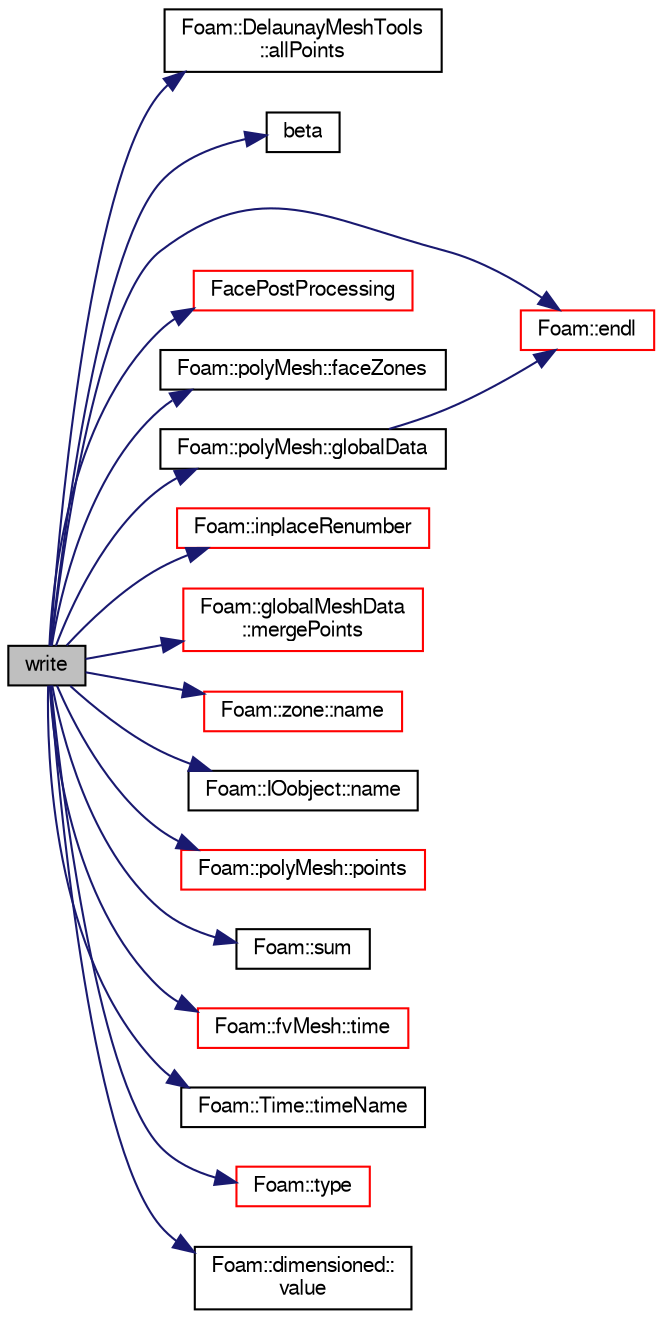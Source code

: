 digraph "write"
{
  bgcolor="transparent";
  edge [fontname="FreeSans",fontsize="10",labelfontname="FreeSans",labelfontsize="10"];
  node [fontname="FreeSans",fontsize="10",shape=record];
  rankdir="LR";
  Node46 [label="write",height=0.2,width=0.4,color="black", fillcolor="grey75", style="filled", fontcolor="black"];
  Node46 -> Node47 [color="midnightblue",fontsize="10",style="solid",fontname="FreeSans"];
  Node47 [label="Foam::DelaunayMeshTools\l::allPoints",height=0.2,width=0.4,color="black",URL="$a21194.html#a4c5367631633c866a448207bd561a616",tooltip="Extract all points in vertex-index order. "];
  Node46 -> Node48 [color="midnightblue",fontsize="10",style="solid",fontname="FreeSans"];
  Node48 [label="beta",height=0.2,width=0.4,color="black",URL="$a39152.html#a8c8c91fc032b25dcc9e3d971fac17272"];
  Node46 -> Node49 [color="midnightblue",fontsize="10",style="solid",fontname="FreeSans"];
  Node49 [label="Foam::endl",height=0.2,width=0.4,color="red",URL="$a21124.html#a2db8fe02a0d3909e9351bb4275b23ce4",tooltip="Add newline and flush stream. "];
  Node46 -> Node51 [color="midnightblue",fontsize="10",style="solid",fontname="FreeSans"];
  Node51 [label="FacePostProcessing",height=0.2,width=0.4,color="red",URL="$a23978.html#ada8bf2fb634a22e3abfd39a829f2f8c1",tooltip="Construct from dictionary. "];
  Node46 -> Node86 [color="midnightblue",fontsize="10",style="solid",fontname="FreeSans"];
  Node86 [label="Foam::polyMesh::faceZones",height=0.2,width=0.4,color="black",URL="$a27410.html#af216614a0f9997169eea2cade46dc9ba",tooltip="Return face zone mesh. "];
  Node46 -> Node87 [color="midnightblue",fontsize="10",style="solid",fontname="FreeSans"];
  Node87 [label="Foam::polyMesh::globalData",height=0.2,width=0.4,color="black",URL="$a27410.html#a5e9cb8eb9e52843d336386b13423d19c",tooltip="Return parallel info. "];
  Node87 -> Node49 [color="midnightblue",fontsize="10",style="solid",fontname="FreeSans"];
  Node46 -> Node88 [color="midnightblue",fontsize="10",style="solid",fontname="FreeSans"];
  Node88 [label="Foam::inplaceRenumber",height=0.2,width=0.4,color="red",URL="$a21124.html#a9b337312524f331043d60cc58a96a5e1",tooltip="Inplace renumber the values of a list. "];
  Node46 -> Node94 [color="midnightblue",fontsize="10",style="solid",fontname="FreeSans"];
  Node94 [label="Foam::globalMeshData\l::mergePoints",height=0.2,width=0.4,color="red",URL="$a27334.html#aa4df94c65c44d0e38bcd229cd913f042",tooltip="Helper for merging (collocated!) mesh point data. "];
  Node46 -> Node166 [color="midnightblue",fontsize="10",style="solid",fontname="FreeSans"];
  Node166 [label="Foam::zone::name",height=0.2,width=0.4,color="red",URL="$a27518.html#acc80e00a8ac919288fb55bd14cc88bf6",tooltip="Return name. "];
  Node46 -> Node172 [color="midnightblue",fontsize="10",style="solid",fontname="FreeSans"];
  Node172 [label="Foam::IOobject::name",height=0.2,width=0.4,color="black",URL="$a26142.html#acc80e00a8ac919288fb55bd14cc88bf6",tooltip="Return name. "];
  Node46 -> Node147 [color="midnightblue",fontsize="10",style="solid",fontname="FreeSans"];
  Node147 [label="Foam::polyMesh::points",height=0.2,width=0.4,color="red",URL="$a27410.html#ac44123fc1265297c41a43c3b62fdb4c2",tooltip="Return raw points. "];
  Node46 -> Node173 [color="midnightblue",fontsize="10",style="solid",fontname="FreeSans"];
  Node173 [label="Foam::sum",height=0.2,width=0.4,color="black",URL="$a21124.html#a3d8733143aad0e03b300186ab4bef137"];
  Node46 -> Node174 [color="midnightblue",fontsize="10",style="solid",fontname="FreeSans"];
  Node174 [label="Foam::fvMesh::time",height=0.2,width=0.4,color="red",URL="$a22766.html#a0d94096809fe3376b29a2a29ca11bb18",tooltip="Return the top-level database. "];
  Node46 -> Node176 [color="midnightblue",fontsize="10",style="solid",fontname="FreeSans"];
  Node176 [label="Foam::Time::timeName",height=0.2,width=0.4,color="black",URL="$a26350.html#ad9d86fef6eca18797c786726cf925179",tooltip="Return time name of given scalar time. "];
  Node46 -> Node177 [color="midnightblue",fontsize="10",style="solid",fontname="FreeSans"];
  Node177 [label="Foam::type",height=0.2,width=0.4,color="red",URL="$a21124.html#aec48583af672626378f501eb9fc32cd1",tooltip="Return the file type: DIRECTORY or FILE. "];
  Node46 -> Node69 [color="midnightblue",fontsize="10",style="solid",fontname="FreeSans"];
  Node69 [label="Foam::dimensioned::\lvalue",height=0.2,width=0.4,color="black",URL="$a26366.html#a7948200a26c85fc3a83ffa510a91d668",tooltip="Return const reference to value. "];
}
